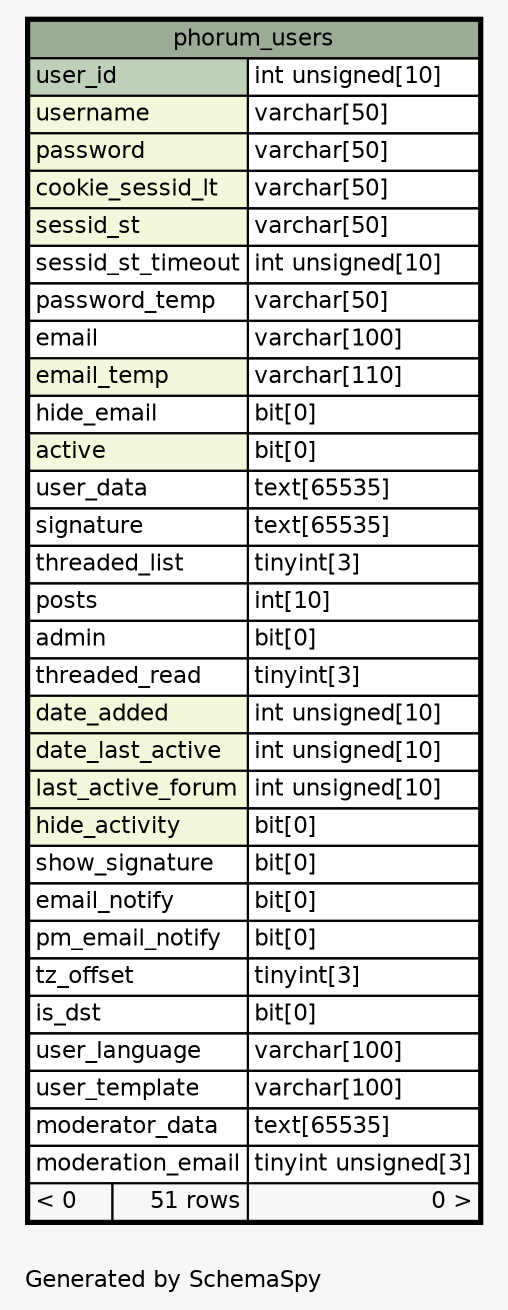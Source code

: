 // dot 2.38.0 on Mac OS X 10.9.4
// SchemaSpy rev 590
digraph "oneDegreeRelationshipsDiagram" {
  graph [
    rankdir="RL"
    bgcolor="#f7f7f7"
    label="\nGenerated by SchemaSpy"
    labeljust="l"
    nodesep="0.18"
    ranksep="0.46"
    fontname="Helvetica"
    fontsize="11"
  ];
  node [
    fontname="Helvetica"
    fontsize="11"
    shape="plaintext"
  ];
  edge [
    arrowsize="0.8"
  ];
  "phorum_users" [
    label=<
    <TABLE BORDER="2" CELLBORDER="1" CELLSPACING="0" BGCOLOR="#ffffff">
      <TR><TD COLSPAN="3" BGCOLOR="#9bab96" ALIGN="CENTER">phorum_users</TD></TR>
      <TR><TD PORT="user_id" COLSPAN="2" BGCOLOR="#bed1b8" ALIGN="LEFT">user_id</TD><TD PORT="user_id.type" ALIGN="LEFT">int unsigned[10]</TD></TR>
      <TR><TD PORT="username" COLSPAN="2" BGCOLOR="#f4f7da" ALIGN="LEFT">username</TD><TD PORT="username.type" ALIGN="LEFT">varchar[50]</TD></TR>
      <TR><TD PORT="password" COLSPAN="2" BGCOLOR="#f4f7da" ALIGN="LEFT">password</TD><TD PORT="password.type" ALIGN="LEFT">varchar[50]</TD></TR>
      <TR><TD PORT="cookie_sessid_lt" COLSPAN="2" BGCOLOR="#f4f7da" ALIGN="LEFT">cookie_sessid_lt</TD><TD PORT="cookie_sessid_lt.type" ALIGN="LEFT">varchar[50]</TD></TR>
      <TR><TD PORT="sessid_st" COLSPAN="2" BGCOLOR="#f4f7da" ALIGN="LEFT">sessid_st</TD><TD PORT="sessid_st.type" ALIGN="LEFT">varchar[50]</TD></TR>
      <TR><TD PORT="sessid_st_timeout" COLSPAN="2" ALIGN="LEFT">sessid_st_timeout</TD><TD PORT="sessid_st_timeout.type" ALIGN="LEFT">int unsigned[10]</TD></TR>
      <TR><TD PORT="password_temp" COLSPAN="2" ALIGN="LEFT">password_temp</TD><TD PORT="password_temp.type" ALIGN="LEFT">varchar[50]</TD></TR>
      <TR><TD PORT="email" COLSPAN="2" ALIGN="LEFT">email</TD><TD PORT="email.type" ALIGN="LEFT">varchar[100]</TD></TR>
      <TR><TD PORT="email_temp" COLSPAN="2" BGCOLOR="#f4f7da" ALIGN="LEFT">email_temp</TD><TD PORT="email_temp.type" ALIGN="LEFT">varchar[110]</TD></TR>
      <TR><TD PORT="hide_email" COLSPAN="2" ALIGN="LEFT">hide_email</TD><TD PORT="hide_email.type" ALIGN="LEFT">bit[0]</TD></TR>
      <TR><TD PORT="active" COLSPAN="2" BGCOLOR="#f4f7da" ALIGN="LEFT">active</TD><TD PORT="active.type" ALIGN="LEFT">bit[0]</TD></TR>
      <TR><TD PORT="user_data" COLSPAN="2" ALIGN="LEFT">user_data</TD><TD PORT="user_data.type" ALIGN="LEFT">text[65535]</TD></TR>
      <TR><TD PORT="signature" COLSPAN="2" ALIGN="LEFT">signature</TD><TD PORT="signature.type" ALIGN="LEFT">text[65535]</TD></TR>
      <TR><TD PORT="threaded_list" COLSPAN="2" ALIGN="LEFT">threaded_list</TD><TD PORT="threaded_list.type" ALIGN="LEFT">tinyint[3]</TD></TR>
      <TR><TD PORT="posts" COLSPAN="2" ALIGN="LEFT">posts</TD><TD PORT="posts.type" ALIGN="LEFT">int[10]</TD></TR>
      <TR><TD PORT="admin" COLSPAN="2" ALIGN="LEFT">admin</TD><TD PORT="admin.type" ALIGN="LEFT">bit[0]</TD></TR>
      <TR><TD PORT="threaded_read" COLSPAN="2" ALIGN="LEFT">threaded_read</TD><TD PORT="threaded_read.type" ALIGN="LEFT">tinyint[3]</TD></TR>
      <TR><TD PORT="date_added" COLSPAN="2" BGCOLOR="#f4f7da" ALIGN="LEFT">date_added</TD><TD PORT="date_added.type" ALIGN="LEFT">int unsigned[10]</TD></TR>
      <TR><TD PORT="date_last_active" COLSPAN="2" BGCOLOR="#f4f7da" ALIGN="LEFT">date_last_active</TD><TD PORT="date_last_active.type" ALIGN="LEFT">int unsigned[10]</TD></TR>
      <TR><TD PORT="last_active_forum" COLSPAN="2" BGCOLOR="#f4f7da" ALIGN="LEFT">last_active_forum</TD><TD PORT="last_active_forum.type" ALIGN="LEFT">int unsigned[10]</TD></TR>
      <TR><TD PORT="hide_activity" COLSPAN="2" BGCOLOR="#f4f7da" ALIGN="LEFT">hide_activity</TD><TD PORT="hide_activity.type" ALIGN="LEFT">bit[0]</TD></TR>
      <TR><TD PORT="show_signature" COLSPAN="2" ALIGN="LEFT">show_signature</TD><TD PORT="show_signature.type" ALIGN="LEFT">bit[0]</TD></TR>
      <TR><TD PORT="email_notify" COLSPAN="2" ALIGN="LEFT">email_notify</TD><TD PORT="email_notify.type" ALIGN="LEFT">bit[0]</TD></TR>
      <TR><TD PORT="pm_email_notify" COLSPAN="2" ALIGN="LEFT">pm_email_notify</TD><TD PORT="pm_email_notify.type" ALIGN="LEFT">bit[0]</TD></TR>
      <TR><TD PORT="tz_offset" COLSPAN="2" ALIGN="LEFT">tz_offset</TD><TD PORT="tz_offset.type" ALIGN="LEFT">tinyint[3]</TD></TR>
      <TR><TD PORT="is_dst" COLSPAN="2" ALIGN="LEFT">is_dst</TD><TD PORT="is_dst.type" ALIGN="LEFT">bit[0]</TD></TR>
      <TR><TD PORT="user_language" COLSPAN="2" ALIGN="LEFT">user_language</TD><TD PORT="user_language.type" ALIGN="LEFT">varchar[100]</TD></TR>
      <TR><TD PORT="user_template" COLSPAN="2" ALIGN="LEFT">user_template</TD><TD PORT="user_template.type" ALIGN="LEFT">varchar[100]</TD></TR>
      <TR><TD PORT="moderator_data" COLSPAN="2" ALIGN="LEFT">moderator_data</TD><TD PORT="moderator_data.type" ALIGN="LEFT">text[65535]</TD></TR>
      <TR><TD PORT="moderation_email" COLSPAN="2" ALIGN="LEFT">moderation_email</TD><TD PORT="moderation_email.type" ALIGN="LEFT">tinyint unsigned[3]</TD></TR>
      <TR><TD ALIGN="LEFT" BGCOLOR="#f7f7f7">&lt; 0</TD><TD ALIGN="RIGHT" BGCOLOR="#f7f7f7">51 rows</TD><TD ALIGN="RIGHT" BGCOLOR="#f7f7f7">0 &gt;</TD></TR>
    </TABLE>>
    URL="phorum_users.html"
    tooltip="phorum_users"
  ];
}

